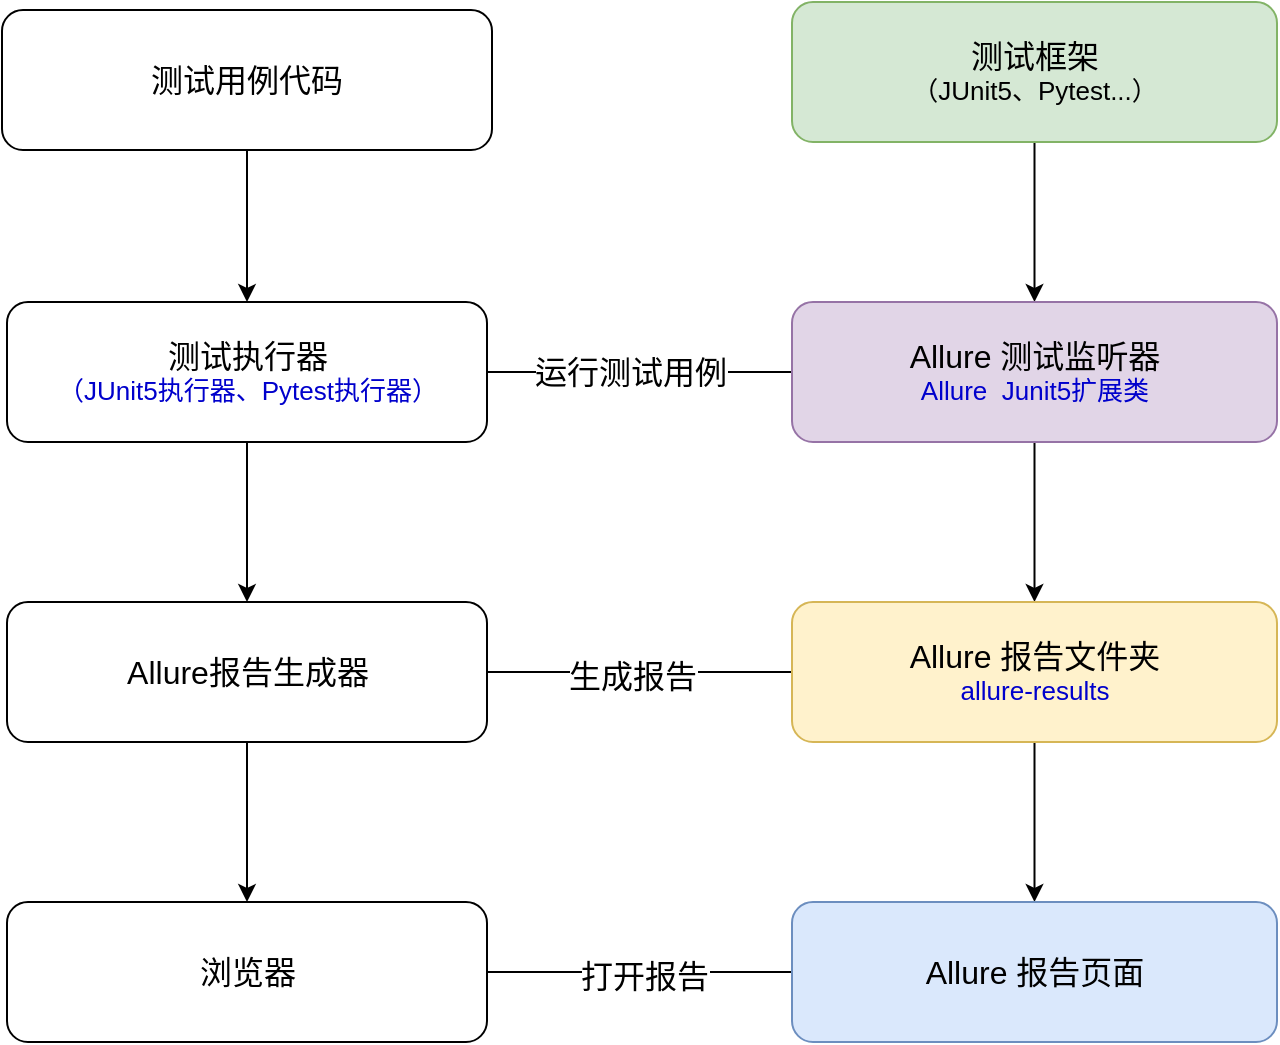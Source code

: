 <mxfile version="20.8.16" type="device"><diagram name="第 1 页" id="LWWIdbiHKC3DEry2Q9id"><mxGraphModel dx="858" dy="614" grid="0" gridSize="10" guides="1" tooltips="1" connect="1" arrows="1" fold="1" page="1" pageScale="1" pageWidth="2339" pageHeight="3300" math="0" shadow="0"><root><mxCell id="0"/><mxCell id="1" parent="0"/><mxCell id="bUhswpCpChoIL3sAy3Cp-33" value="" style="edgeStyle=orthogonalEdgeStyle;rounded=0;orthogonalLoop=1;jettySize=auto;html=1;fontSize=13;fontColor=#0000CC;endArrow=classic;endFill=1;" edge="1" parent="1" source="bUhswpCpChoIL3sAy3Cp-1" target="bUhswpCpChoIL3sAy3Cp-3"><mxGeometry relative="1" as="geometry"/></mxCell><mxCell id="bUhswpCpChoIL3sAy3Cp-1" value="&lt;font style=&quot;&quot;&gt;&lt;span style=&quot;font-size: 16px;&quot;&gt;测试框架&lt;/span&gt;&lt;br style=&quot;border-color: var(--border-color);&quot;&gt;&lt;span style=&quot;border-color: var(--border-color);&quot;&gt;&lt;font style=&quot;font-size: 13px;&quot;&gt;（JUnit5、Pytest...）&lt;/font&gt;&lt;/span&gt;&lt;/font&gt;" style="rounded=1;whiteSpace=wrap;html=1;fillColor=#d5e8d4;strokeColor=#82b366;" vertex="1" parent="1"><mxGeometry x="470" y="170" width="242.5" height="70" as="geometry"/></mxCell><mxCell id="bUhswpCpChoIL3sAy3Cp-6" value="" style="edgeStyle=orthogonalEdgeStyle;rounded=0;orthogonalLoop=1;jettySize=auto;html=1;fontSize=16;" edge="1" parent="1" source="bUhswpCpChoIL3sAy3Cp-2" target="bUhswpCpChoIL3sAy3Cp-5"><mxGeometry relative="1" as="geometry"/></mxCell><mxCell id="bUhswpCpChoIL3sAy3Cp-7" value="" style="edgeStyle=orthogonalEdgeStyle;rounded=0;orthogonalLoop=1;jettySize=auto;html=1;fontSize=16;endArrow=none;endFill=0;" edge="1" parent="1" source="bUhswpCpChoIL3sAy3Cp-5" target="bUhswpCpChoIL3sAy3Cp-3"><mxGeometry relative="1" as="geometry"/></mxCell><mxCell id="bUhswpCpChoIL3sAy3Cp-8" value="运行测试用例" style="edgeLabel;html=1;align=center;verticalAlign=middle;resizable=0;points=[];fontSize=16;" vertex="1" connectable="0" parent="bUhswpCpChoIL3sAy3Cp-7"><mxGeometry x="-0.42" y="2" relative="1" as="geometry"><mxPoint x="27" y="2" as="offset"/></mxGeometry></mxCell><mxCell id="bUhswpCpChoIL3sAy3Cp-10" value="" style="edgeStyle=orthogonalEdgeStyle;rounded=0;orthogonalLoop=1;jettySize=auto;html=1;fontSize=16;" edge="1" parent="1" source="bUhswpCpChoIL3sAy3Cp-5" target="bUhswpCpChoIL3sAy3Cp-9"><mxGeometry relative="1" as="geometry"/></mxCell><mxCell id="bUhswpCpChoIL3sAy3Cp-5" value="&lt;span style=&quot;font-size: 16px;&quot;&gt;测试执行器&lt;/span&gt;&lt;br&gt;&lt;font color=&quot;#0000cc&quot; style=&quot;font-size: 13px;&quot;&gt;（JUnit5执行器、Pytest执行器）&lt;/font&gt;" style="rounded=1;whiteSpace=wrap;html=1;" vertex="1" parent="1"><mxGeometry x="77.5" y="320" width="240" height="70" as="geometry"/></mxCell><mxCell id="bUhswpCpChoIL3sAy3Cp-2" value="&lt;span style=&quot;font-size: 16px;&quot;&gt;测试用例代码&lt;/span&gt;" style="rounded=1;whiteSpace=wrap;html=1;" vertex="1" parent="1"><mxGeometry x="75" y="174" width="245" height="70" as="geometry"/></mxCell><mxCell id="bUhswpCpChoIL3sAy3Cp-12" value="" style="edgeStyle=orthogonalEdgeStyle;rounded=0;orthogonalLoop=1;jettySize=auto;html=1;fontSize=16;" edge="1" parent="1" source="bUhswpCpChoIL3sAy3Cp-3" target="bUhswpCpChoIL3sAy3Cp-11"><mxGeometry relative="1" as="geometry"/></mxCell><mxCell id="bUhswpCpChoIL3sAy3Cp-3" value="&lt;span style=&quot;font-size: 16px;&quot;&gt;Allure 测试监听器&lt;/span&gt;&lt;br&gt;&lt;font style=&quot;font-size: 13px;&quot;&gt;&lt;font color=&quot;#0000cc&quot;&gt;Allure&amp;nbsp; Junit5扩展类&lt;/font&gt;&lt;br&gt;&lt;/font&gt;" style="rounded=1;whiteSpace=wrap;html=1;fillColor=#e1d5e7;strokeColor=#9673a6;" vertex="1" parent="1"><mxGeometry x="470" y="320" width="242.5" height="70" as="geometry"/></mxCell><mxCell id="bUhswpCpChoIL3sAy3Cp-13" style="edgeStyle=orthogonalEdgeStyle;rounded=0;orthogonalLoop=1;jettySize=auto;html=1;entryX=0;entryY=0.5;entryDx=0;entryDy=0;fontSize=16;endArrow=none;endFill=0;" edge="1" parent="1" source="bUhswpCpChoIL3sAy3Cp-9" target="bUhswpCpChoIL3sAy3Cp-11"><mxGeometry relative="1" as="geometry"><Array as="points"><mxPoint x="380" y="505"/><mxPoint x="380" y="505"/></Array></mxGeometry></mxCell><mxCell id="bUhswpCpChoIL3sAy3Cp-14" value="生成报告" style="edgeLabel;html=1;align=center;verticalAlign=middle;resizable=0;points=[];fontSize=16;" vertex="1" connectable="0" parent="bUhswpCpChoIL3sAy3Cp-13"><mxGeometry x="-0.053" y="-2" relative="1" as="geometry"><mxPoint as="offset"/></mxGeometry></mxCell><mxCell id="bUhswpCpChoIL3sAy3Cp-16" value="" style="edgeStyle=orthogonalEdgeStyle;rounded=0;orthogonalLoop=1;jettySize=auto;html=1;fontSize=16;" edge="1" parent="1" source="bUhswpCpChoIL3sAy3Cp-9" target="bUhswpCpChoIL3sAy3Cp-15"><mxGeometry relative="1" as="geometry"/></mxCell><mxCell id="bUhswpCpChoIL3sAy3Cp-9" value="&lt;span style=&quot;font-size: 16px;&quot;&gt;Allure报告生成器&lt;br&gt;&lt;/span&gt;" style="rounded=1;whiteSpace=wrap;html=1;" vertex="1" parent="1"><mxGeometry x="77.5" y="470" width="240" height="70" as="geometry"/></mxCell><mxCell id="bUhswpCpChoIL3sAy3Cp-18" value="" style="edgeStyle=orthogonalEdgeStyle;rounded=0;orthogonalLoop=1;jettySize=auto;html=1;fontSize=16;" edge="1" parent="1" source="bUhswpCpChoIL3sAy3Cp-11" target="bUhswpCpChoIL3sAy3Cp-17"><mxGeometry relative="1" as="geometry"/></mxCell><mxCell id="bUhswpCpChoIL3sAy3Cp-11" value="&lt;span style=&quot;font-size: 16px;&quot;&gt;Allure 报告文件夹&lt;br&gt;&lt;/span&gt;&lt;font style=&quot;font-size: 13px;&quot;&gt;&lt;font color=&quot;#0000cc&quot;&gt;allure-results&lt;/font&gt;&lt;br&gt;&lt;/font&gt;" style="rounded=1;whiteSpace=wrap;html=1;fillColor=#fff2cc;strokeColor=#d6b656;" vertex="1" parent="1"><mxGeometry x="470" y="470" width="242.5" height="70" as="geometry"/></mxCell><mxCell id="bUhswpCpChoIL3sAy3Cp-19" style="edgeStyle=orthogonalEdgeStyle;rounded=0;orthogonalLoop=1;jettySize=auto;html=1;exitX=1;exitY=0.5;exitDx=0;exitDy=0;entryX=0;entryY=0.5;entryDx=0;entryDy=0;fontSize=16;endArrow=none;endFill=0;" edge="1" parent="1" source="bUhswpCpChoIL3sAy3Cp-15" target="bUhswpCpChoIL3sAy3Cp-17"><mxGeometry relative="1" as="geometry"/></mxCell><mxCell id="bUhswpCpChoIL3sAy3Cp-20" value="打开报告" style="edgeLabel;html=1;align=center;verticalAlign=middle;resizable=0;points=[];fontSize=16;" vertex="1" connectable="0" parent="bUhswpCpChoIL3sAy3Cp-19"><mxGeometry x="0.032" y="-1" relative="1" as="geometry"><mxPoint y="1" as="offset"/></mxGeometry></mxCell><mxCell id="bUhswpCpChoIL3sAy3Cp-15" value="&lt;span style=&quot;font-size: 16px;&quot;&gt;浏览器&lt;br&gt;&lt;/span&gt;" style="rounded=1;whiteSpace=wrap;html=1;" vertex="1" parent="1"><mxGeometry x="77.5" y="620" width="240" height="70" as="geometry"/></mxCell><mxCell id="bUhswpCpChoIL3sAy3Cp-17" value="&lt;span style=&quot;font-size: 16px;&quot;&gt;Allure 报告页面&lt;/span&gt;" style="rounded=1;whiteSpace=wrap;html=1;fillColor=#dae8fc;strokeColor=#6c8ebf;" vertex="1" parent="1"><mxGeometry x="470" y="620" width="242.5" height="70" as="geometry"/></mxCell></root></mxGraphModel></diagram></mxfile>
